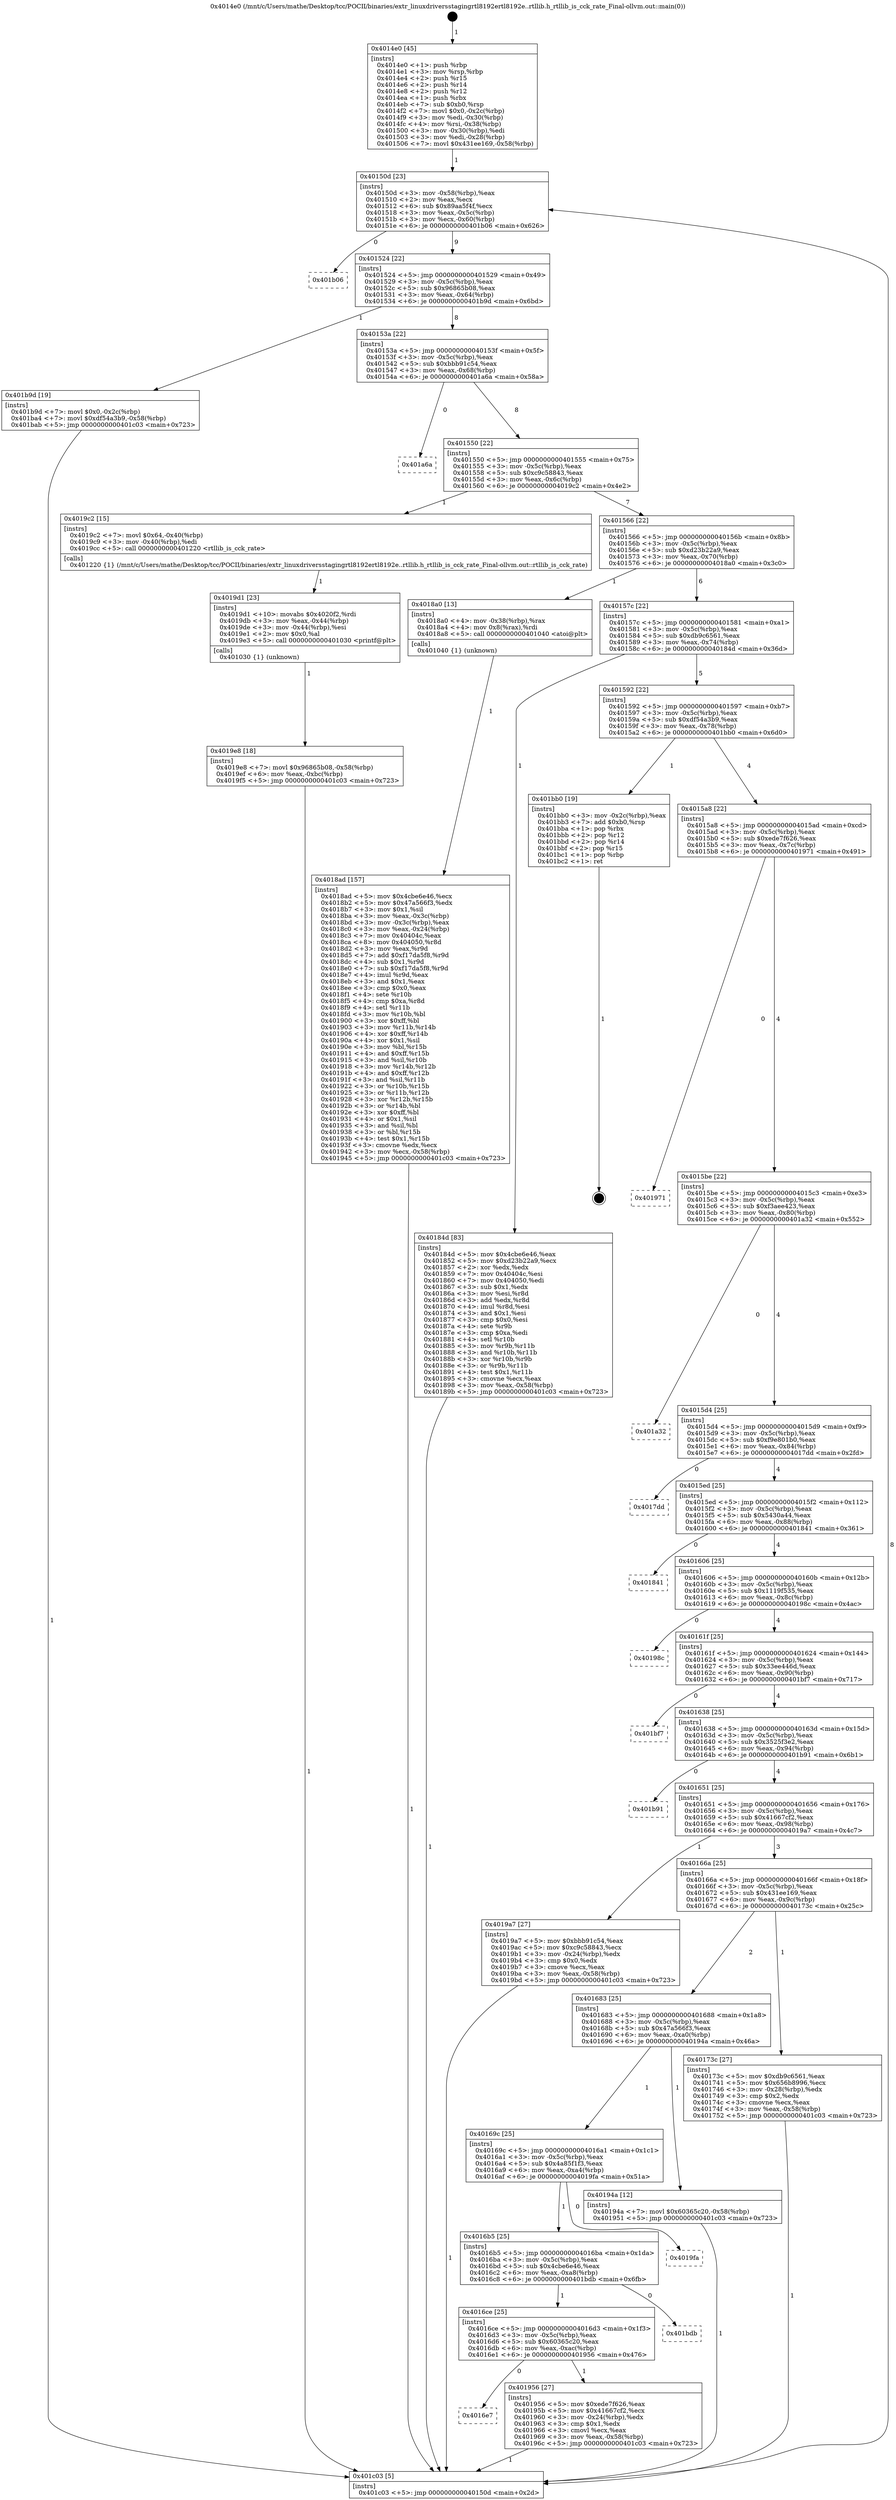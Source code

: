 digraph "0x4014e0" {
  label = "0x4014e0 (/mnt/c/Users/mathe/Desktop/tcc/POCII/binaries/extr_linuxdriversstagingrtl8192ertl8192e..rtllib.h_rtllib_is_cck_rate_Final-ollvm.out::main(0))"
  labelloc = "t"
  node[shape=record]

  Entry [label="",width=0.3,height=0.3,shape=circle,fillcolor=black,style=filled]
  "0x40150d" [label="{
     0x40150d [23]\l
     | [instrs]\l
     &nbsp;&nbsp;0x40150d \<+3\>: mov -0x58(%rbp),%eax\l
     &nbsp;&nbsp;0x401510 \<+2\>: mov %eax,%ecx\l
     &nbsp;&nbsp;0x401512 \<+6\>: sub $0x89aa5f4f,%ecx\l
     &nbsp;&nbsp;0x401518 \<+3\>: mov %eax,-0x5c(%rbp)\l
     &nbsp;&nbsp;0x40151b \<+3\>: mov %ecx,-0x60(%rbp)\l
     &nbsp;&nbsp;0x40151e \<+6\>: je 0000000000401b06 \<main+0x626\>\l
  }"]
  "0x401b06" [label="{
     0x401b06\l
  }", style=dashed]
  "0x401524" [label="{
     0x401524 [22]\l
     | [instrs]\l
     &nbsp;&nbsp;0x401524 \<+5\>: jmp 0000000000401529 \<main+0x49\>\l
     &nbsp;&nbsp;0x401529 \<+3\>: mov -0x5c(%rbp),%eax\l
     &nbsp;&nbsp;0x40152c \<+5\>: sub $0x96865b08,%eax\l
     &nbsp;&nbsp;0x401531 \<+3\>: mov %eax,-0x64(%rbp)\l
     &nbsp;&nbsp;0x401534 \<+6\>: je 0000000000401b9d \<main+0x6bd\>\l
  }"]
  Exit [label="",width=0.3,height=0.3,shape=circle,fillcolor=black,style=filled,peripheries=2]
  "0x401b9d" [label="{
     0x401b9d [19]\l
     | [instrs]\l
     &nbsp;&nbsp;0x401b9d \<+7\>: movl $0x0,-0x2c(%rbp)\l
     &nbsp;&nbsp;0x401ba4 \<+7\>: movl $0xdf54a3b9,-0x58(%rbp)\l
     &nbsp;&nbsp;0x401bab \<+5\>: jmp 0000000000401c03 \<main+0x723\>\l
  }"]
  "0x40153a" [label="{
     0x40153a [22]\l
     | [instrs]\l
     &nbsp;&nbsp;0x40153a \<+5\>: jmp 000000000040153f \<main+0x5f\>\l
     &nbsp;&nbsp;0x40153f \<+3\>: mov -0x5c(%rbp),%eax\l
     &nbsp;&nbsp;0x401542 \<+5\>: sub $0xbbb91c54,%eax\l
     &nbsp;&nbsp;0x401547 \<+3\>: mov %eax,-0x68(%rbp)\l
     &nbsp;&nbsp;0x40154a \<+6\>: je 0000000000401a6a \<main+0x58a\>\l
  }"]
  "0x4019e8" [label="{
     0x4019e8 [18]\l
     | [instrs]\l
     &nbsp;&nbsp;0x4019e8 \<+7\>: movl $0x96865b08,-0x58(%rbp)\l
     &nbsp;&nbsp;0x4019ef \<+6\>: mov %eax,-0xbc(%rbp)\l
     &nbsp;&nbsp;0x4019f5 \<+5\>: jmp 0000000000401c03 \<main+0x723\>\l
  }"]
  "0x401a6a" [label="{
     0x401a6a\l
  }", style=dashed]
  "0x401550" [label="{
     0x401550 [22]\l
     | [instrs]\l
     &nbsp;&nbsp;0x401550 \<+5\>: jmp 0000000000401555 \<main+0x75\>\l
     &nbsp;&nbsp;0x401555 \<+3\>: mov -0x5c(%rbp),%eax\l
     &nbsp;&nbsp;0x401558 \<+5\>: sub $0xc9c58843,%eax\l
     &nbsp;&nbsp;0x40155d \<+3\>: mov %eax,-0x6c(%rbp)\l
     &nbsp;&nbsp;0x401560 \<+6\>: je 00000000004019c2 \<main+0x4e2\>\l
  }"]
  "0x4019d1" [label="{
     0x4019d1 [23]\l
     | [instrs]\l
     &nbsp;&nbsp;0x4019d1 \<+10\>: movabs $0x4020f2,%rdi\l
     &nbsp;&nbsp;0x4019db \<+3\>: mov %eax,-0x44(%rbp)\l
     &nbsp;&nbsp;0x4019de \<+3\>: mov -0x44(%rbp),%esi\l
     &nbsp;&nbsp;0x4019e1 \<+2\>: mov $0x0,%al\l
     &nbsp;&nbsp;0x4019e3 \<+5\>: call 0000000000401030 \<printf@plt\>\l
     | [calls]\l
     &nbsp;&nbsp;0x401030 \{1\} (unknown)\l
  }"]
  "0x4019c2" [label="{
     0x4019c2 [15]\l
     | [instrs]\l
     &nbsp;&nbsp;0x4019c2 \<+7\>: movl $0x64,-0x40(%rbp)\l
     &nbsp;&nbsp;0x4019c9 \<+3\>: mov -0x40(%rbp),%edi\l
     &nbsp;&nbsp;0x4019cc \<+5\>: call 0000000000401220 \<rtllib_is_cck_rate\>\l
     | [calls]\l
     &nbsp;&nbsp;0x401220 \{1\} (/mnt/c/Users/mathe/Desktop/tcc/POCII/binaries/extr_linuxdriversstagingrtl8192ertl8192e..rtllib.h_rtllib_is_cck_rate_Final-ollvm.out::rtllib_is_cck_rate)\l
  }"]
  "0x401566" [label="{
     0x401566 [22]\l
     | [instrs]\l
     &nbsp;&nbsp;0x401566 \<+5\>: jmp 000000000040156b \<main+0x8b\>\l
     &nbsp;&nbsp;0x40156b \<+3\>: mov -0x5c(%rbp),%eax\l
     &nbsp;&nbsp;0x40156e \<+5\>: sub $0xd23b22a9,%eax\l
     &nbsp;&nbsp;0x401573 \<+3\>: mov %eax,-0x70(%rbp)\l
     &nbsp;&nbsp;0x401576 \<+6\>: je 00000000004018a0 \<main+0x3c0\>\l
  }"]
  "0x4016e7" [label="{
     0x4016e7\l
  }", style=dashed]
  "0x4018a0" [label="{
     0x4018a0 [13]\l
     | [instrs]\l
     &nbsp;&nbsp;0x4018a0 \<+4\>: mov -0x38(%rbp),%rax\l
     &nbsp;&nbsp;0x4018a4 \<+4\>: mov 0x8(%rax),%rdi\l
     &nbsp;&nbsp;0x4018a8 \<+5\>: call 0000000000401040 \<atoi@plt\>\l
     | [calls]\l
     &nbsp;&nbsp;0x401040 \{1\} (unknown)\l
  }"]
  "0x40157c" [label="{
     0x40157c [22]\l
     | [instrs]\l
     &nbsp;&nbsp;0x40157c \<+5\>: jmp 0000000000401581 \<main+0xa1\>\l
     &nbsp;&nbsp;0x401581 \<+3\>: mov -0x5c(%rbp),%eax\l
     &nbsp;&nbsp;0x401584 \<+5\>: sub $0xdb9c6561,%eax\l
     &nbsp;&nbsp;0x401589 \<+3\>: mov %eax,-0x74(%rbp)\l
     &nbsp;&nbsp;0x40158c \<+6\>: je 000000000040184d \<main+0x36d\>\l
  }"]
  "0x401956" [label="{
     0x401956 [27]\l
     | [instrs]\l
     &nbsp;&nbsp;0x401956 \<+5\>: mov $0xede7f626,%eax\l
     &nbsp;&nbsp;0x40195b \<+5\>: mov $0x41667cf2,%ecx\l
     &nbsp;&nbsp;0x401960 \<+3\>: mov -0x24(%rbp),%edx\l
     &nbsp;&nbsp;0x401963 \<+3\>: cmp $0x1,%edx\l
     &nbsp;&nbsp;0x401966 \<+3\>: cmovl %ecx,%eax\l
     &nbsp;&nbsp;0x401969 \<+3\>: mov %eax,-0x58(%rbp)\l
     &nbsp;&nbsp;0x40196c \<+5\>: jmp 0000000000401c03 \<main+0x723\>\l
  }"]
  "0x40184d" [label="{
     0x40184d [83]\l
     | [instrs]\l
     &nbsp;&nbsp;0x40184d \<+5\>: mov $0x4cbe6e46,%eax\l
     &nbsp;&nbsp;0x401852 \<+5\>: mov $0xd23b22a9,%ecx\l
     &nbsp;&nbsp;0x401857 \<+2\>: xor %edx,%edx\l
     &nbsp;&nbsp;0x401859 \<+7\>: mov 0x40404c,%esi\l
     &nbsp;&nbsp;0x401860 \<+7\>: mov 0x404050,%edi\l
     &nbsp;&nbsp;0x401867 \<+3\>: sub $0x1,%edx\l
     &nbsp;&nbsp;0x40186a \<+3\>: mov %esi,%r8d\l
     &nbsp;&nbsp;0x40186d \<+3\>: add %edx,%r8d\l
     &nbsp;&nbsp;0x401870 \<+4\>: imul %r8d,%esi\l
     &nbsp;&nbsp;0x401874 \<+3\>: and $0x1,%esi\l
     &nbsp;&nbsp;0x401877 \<+3\>: cmp $0x0,%esi\l
     &nbsp;&nbsp;0x40187a \<+4\>: sete %r9b\l
     &nbsp;&nbsp;0x40187e \<+3\>: cmp $0xa,%edi\l
     &nbsp;&nbsp;0x401881 \<+4\>: setl %r10b\l
     &nbsp;&nbsp;0x401885 \<+3\>: mov %r9b,%r11b\l
     &nbsp;&nbsp;0x401888 \<+3\>: and %r10b,%r11b\l
     &nbsp;&nbsp;0x40188b \<+3\>: xor %r10b,%r9b\l
     &nbsp;&nbsp;0x40188e \<+3\>: or %r9b,%r11b\l
     &nbsp;&nbsp;0x401891 \<+4\>: test $0x1,%r11b\l
     &nbsp;&nbsp;0x401895 \<+3\>: cmovne %ecx,%eax\l
     &nbsp;&nbsp;0x401898 \<+3\>: mov %eax,-0x58(%rbp)\l
     &nbsp;&nbsp;0x40189b \<+5\>: jmp 0000000000401c03 \<main+0x723\>\l
  }"]
  "0x401592" [label="{
     0x401592 [22]\l
     | [instrs]\l
     &nbsp;&nbsp;0x401592 \<+5\>: jmp 0000000000401597 \<main+0xb7\>\l
     &nbsp;&nbsp;0x401597 \<+3\>: mov -0x5c(%rbp),%eax\l
     &nbsp;&nbsp;0x40159a \<+5\>: sub $0xdf54a3b9,%eax\l
     &nbsp;&nbsp;0x40159f \<+3\>: mov %eax,-0x78(%rbp)\l
     &nbsp;&nbsp;0x4015a2 \<+6\>: je 0000000000401bb0 \<main+0x6d0\>\l
  }"]
  "0x4016ce" [label="{
     0x4016ce [25]\l
     | [instrs]\l
     &nbsp;&nbsp;0x4016ce \<+5\>: jmp 00000000004016d3 \<main+0x1f3\>\l
     &nbsp;&nbsp;0x4016d3 \<+3\>: mov -0x5c(%rbp),%eax\l
     &nbsp;&nbsp;0x4016d6 \<+5\>: sub $0x60365c20,%eax\l
     &nbsp;&nbsp;0x4016db \<+6\>: mov %eax,-0xac(%rbp)\l
     &nbsp;&nbsp;0x4016e1 \<+6\>: je 0000000000401956 \<main+0x476\>\l
  }"]
  "0x401bb0" [label="{
     0x401bb0 [19]\l
     | [instrs]\l
     &nbsp;&nbsp;0x401bb0 \<+3\>: mov -0x2c(%rbp),%eax\l
     &nbsp;&nbsp;0x401bb3 \<+7\>: add $0xb0,%rsp\l
     &nbsp;&nbsp;0x401bba \<+1\>: pop %rbx\l
     &nbsp;&nbsp;0x401bbb \<+2\>: pop %r12\l
     &nbsp;&nbsp;0x401bbd \<+2\>: pop %r14\l
     &nbsp;&nbsp;0x401bbf \<+2\>: pop %r15\l
     &nbsp;&nbsp;0x401bc1 \<+1\>: pop %rbp\l
     &nbsp;&nbsp;0x401bc2 \<+1\>: ret\l
  }"]
  "0x4015a8" [label="{
     0x4015a8 [22]\l
     | [instrs]\l
     &nbsp;&nbsp;0x4015a8 \<+5\>: jmp 00000000004015ad \<main+0xcd\>\l
     &nbsp;&nbsp;0x4015ad \<+3\>: mov -0x5c(%rbp),%eax\l
     &nbsp;&nbsp;0x4015b0 \<+5\>: sub $0xede7f626,%eax\l
     &nbsp;&nbsp;0x4015b5 \<+3\>: mov %eax,-0x7c(%rbp)\l
     &nbsp;&nbsp;0x4015b8 \<+6\>: je 0000000000401971 \<main+0x491\>\l
  }"]
  "0x401bdb" [label="{
     0x401bdb\l
  }", style=dashed]
  "0x401971" [label="{
     0x401971\l
  }", style=dashed]
  "0x4015be" [label="{
     0x4015be [22]\l
     | [instrs]\l
     &nbsp;&nbsp;0x4015be \<+5\>: jmp 00000000004015c3 \<main+0xe3\>\l
     &nbsp;&nbsp;0x4015c3 \<+3\>: mov -0x5c(%rbp),%eax\l
     &nbsp;&nbsp;0x4015c6 \<+5\>: sub $0xf3aee423,%eax\l
     &nbsp;&nbsp;0x4015cb \<+3\>: mov %eax,-0x80(%rbp)\l
     &nbsp;&nbsp;0x4015ce \<+6\>: je 0000000000401a32 \<main+0x552\>\l
  }"]
  "0x4016b5" [label="{
     0x4016b5 [25]\l
     | [instrs]\l
     &nbsp;&nbsp;0x4016b5 \<+5\>: jmp 00000000004016ba \<main+0x1da\>\l
     &nbsp;&nbsp;0x4016ba \<+3\>: mov -0x5c(%rbp),%eax\l
     &nbsp;&nbsp;0x4016bd \<+5\>: sub $0x4cbe6e46,%eax\l
     &nbsp;&nbsp;0x4016c2 \<+6\>: mov %eax,-0xa8(%rbp)\l
     &nbsp;&nbsp;0x4016c8 \<+6\>: je 0000000000401bdb \<main+0x6fb\>\l
  }"]
  "0x401a32" [label="{
     0x401a32\l
  }", style=dashed]
  "0x4015d4" [label="{
     0x4015d4 [25]\l
     | [instrs]\l
     &nbsp;&nbsp;0x4015d4 \<+5\>: jmp 00000000004015d9 \<main+0xf9\>\l
     &nbsp;&nbsp;0x4015d9 \<+3\>: mov -0x5c(%rbp),%eax\l
     &nbsp;&nbsp;0x4015dc \<+5\>: sub $0xf9e801b0,%eax\l
     &nbsp;&nbsp;0x4015e1 \<+6\>: mov %eax,-0x84(%rbp)\l
     &nbsp;&nbsp;0x4015e7 \<+6\>: je 00000000004017dd \<main+0x2fd\>\l
  }"]
  "0x4019fa" [label="{
     0x4019fa\l
  }", style=dashed]
  "0x4017dd" [label="{
     0x4017dd\l
  }", style=dashed]
  "0x4015ed" [label="{
     0x4015ed [25]\l
     | [instrs]\l
     &nbsp;&nbsp;0x4015ed \<+5\>: jmp 00000000004015f2 \<main+0x112\>\l
     &nbsp;&nbsp;0x4015f2 \<+3\>: mov -0x5c(%rbp),%eax\l
     &nbsp;&nbsp;0x4015f5 \<+5\>: sub $0x5430a44,%eax\l
     &nbsp;&nbsp;0x4015fa \<+6\>: mov %eax,-0x88(%rbp)\l
     &nbsp;&nbsp;0x401600 \<+6\>: je 0000000000401841 \<main+0x361\>\l
  }"]
  "0x40169c" [label="{
     0x40169c [25]\l
     | [instrs]\l
     &nbsp;&nbsp;0x40169c \<+5\>: jmp 00000000004016a1 \<main+0x1c1\>\l
     &nbsp;&nbsp;0x4016a1 \<+3\>: mov -0x5c(%rbp),%eax\l
     &nbsp;&nbsp;0x4016a4 \<+5\>: sub $0x4a85f1f3,%eax\l
     &nbsp;&nbsp;0x4016a9 \<+6\>: mov %eax,-0xa4(%rbp)\l
     &nbsp;&nbsp;0x4016af \<+6\>: je 00000000004019fa \<main+0x51a\>\l
  }"]
  "0x401841" [label="{
     0x401841\l
  }", style=dashed]
  "0x401606" [label="{
     0x401606 [25]\l
     | [instrs]\l
     &nbsp;&nbsp;0x401606 \<+5\>: jmp 000000000040160b \<main+0x12b\>\l
     &nbsp;&nbsp;0x40160b \<+3\>: mov -0x5c(%rbp),%eax\l
     &nbsp;&nbsp;0x40160e \<+5\>: sub $0x1119f535,%eax\l
     &nbsp;&nbsp;0x401613 \<+6\>: mov %eax,-0x8c(%rbp)\l
     &nbsp;&nbsp;0x401619 \<+6\>: je 000000000040198c \<main+0x4ac\>\l
  }"]
  "0x40194a" [label="{
     0x40194a [12]\l
     | [instrs]\l
     &nbsp;&nbsp;0x40194a \<+7\>: movl $0x60365c20,-0x58(%rbp)\l
     &nbsp;&nbsp;0x401951 \<+5\>: jmp 0000000000401c03 \<main+0x723\>\l
  }"]
  "0x40198c" [label="{
     0x40198c\l
  }", style=dashed]
  "0x40161f" [label="{
     0x40161f [25]\l
     | [instrs]\l
     &nbsp;&nbsp;0x40161f \<+5\>: jmp 0000000000401624 \<main+0x144\>\l
     &nbsp;&nbsp;0x401624 \<+3\>: mov -0x5c(%rbp),%eax\l
     &nbsp;&nbsp;0x401627 \<+5\>: sub $0x33ee446d,%eax\l
     &nbsp;&nbsp;0x40162c \<+6\>: mov %eax,-0x90(%rbp)\l
     &nbsp;&nbsp;0x401632 \<+6\>: je 0000000000401bf7 \<main+0x717\>\l
  }"]
  "0x4018ad" [label="{
     0x4018ad [157]\l
     | [instrs]\l
     &nbsp;&nbsp;0x4018ad \<+5\>: mov $0x4cbe6e46,%ecx\l
     &nbsp;&nbsp;0x4018b2 \<+5\>: mov $0x47a566f3,%edx\l
     &nbsp;&nbsp;0x4018b7 \<+3\>: mov $0x1,%sil\l
     &nbsp;&nbsp;0x4018ba \<+3\>: mov %eax,-0x3c(%rbp)\l
     &nbsp;&nbsp;0x4018bd \<+3\>: mov -0x3c(%rbp),%eax\l
     &nbsp;&nbsp;0x4018c0 \<+3\>: mov %eax,-0x24(%rbp)\l
     &nbsp;&nbsp;0x4018c3 \<+7\>: mov 0x40404c,%eax\l
     &nbsp;&nbsp;0x4018ca \<+8\>: mov 0x404050,%r8d\l
     &nbsp;&nbsp;0x4018d2 \<+3\>: mov %eax,%r9d\l
     &nbsp;&nbsp;0x4018d5 \<+7\>: add $0xf17da5f8,%r9d\l
     &nbsp;&nbsp;0x4018dc \<+4\>: sub $0x1,%r9d\l
     &nbsp;&nbsp;0x4018e0 \<+7\>: sub $0xf17da5f8,%r9d\l
     &nbsp;&nbsp;0x4018e7 \<+4\>: imul %r9d,%eax\l
     &nbsp;&nbsp;0x4018eb \<+3\>: and $0x1,%eax\l
     &nbsp;&nbsp;0x4018ee \<+3\>: cmp $0x0,%eax\l
     &nbsp;&nbsp;0x4018f1 \<+4\>: sete %r10b\l
     &nbsp;&nbsp;0x4018f5 \<+4\>: cmp $0xa,%r8d\l
     &nbsp;&nbsp;0x4018f9 \<+4\>: setl %r11b\l
     &nbsp;&nbsp;0x4018fd \<+3\>: mov %r10b,%bl\l
     &nbsp;&nbsp;0x401900 \<+3\>: xor $0xff,%bl\l
     &nbsp;&nbsp;0x401903 \<+3\>: mov %r11b,%r14b\l
     &nbsp;&nbsp;0x401906 \<+4\>: xor $0xff,%r14b\l
     &nbsp;&nbsp;0x40190a \<+4\>: xor $0x1,%sil\l
     &nbsp;&nbsp;0x40190e \<+3\>: mov %bl,%r15b\l
     &nbsp;&nbsp;0x401911 \<+4\>: and $0xff,%r15b\l
     &nbsp;&nbsp;0x401915 \<+3\>: and %sil,%r10b\l
     &nbsp;&nbsp;0x401918 \<+3\>: mov %r14b,%r12b\l
     &nbsp;&nbsp;0x40191b \<+4\>: and $0xff,%r12b\l
     &nbsp;&nbsp;0x40191f \<+3\>: and %sil,%r11b\l
     &nbsp;&nbsp;0x401922 \<+3\>: or %r10b,%r15b\l
     &nbsp;&nbsp;0x401925 \<+3\>: or %r11b,%r12b\l
     &nbsp;&nbsp;0x401928 \<+3\>: xor %r12b,%r15b\l
     &nbsp;&nbsp;0x40192b \<+3\>: or %r14b,%bl\l
     &nbsp;&nbsp;0x40192e \<+3\>: xor $0xff,%bl\l
     &nbsp;&nbsp;0x401931 \<+4\>: or $0x1,%sil\l
     &nbsp;&nbsp;0x401935 \<+3\>: and %sil,%bl\l
     &nbsp;&nbsp;0x401938 \<+3\>: or %bl,%r15b\l
     &nbsp;&nbsp;0x40193b \<+4\>: test $0x1,%r15b\l
     &nbsp;&nbsp;0x40193f \<+3\>: cmovne %edx,%ecx\l
     &nbsp;&nbsp;0x401942 \<+3\>: mov %ecx,-0x58(%rbp)\l
     &nbsp;&nbsp;0x401945 \<+5\>: jmp 0000000000401c03 \<main+0x723\>\l
  }"]
  "0x401bf7" [label="{
     0x401bf7\l
  }", style=dashed]
  "0x401638" [label="{
     0x401638 [25]\l
     | [instrs]\l
     &nbsp;&nbsp;0x401638 \<+5\>: jmp 000000000040163d \<main+0x15d\>\l
     &nbsp;&nbsp;0x40163d \<+3\>: mov -0x5c(%rbp),%eax\l
     &nbsp;&nbsp;0x401640 \<+5\>: sub $0x3525f3e2,%eax\l
     &nbsp;&nbsp;0x401645 \<+6\>: mov %eax,-0x94(%rbp)\l
     &nbsp;&nbsp;0x40164b \<+6\>: je 0000000000401b91 \<main+0x6b1\>\l
  }"]
  "0x4014e0" [label="{
     0x4014e0 [45]\l
     | [instrs]\l
     &nbsp;&nbsp;0x4014e0 \<+1\>: push %rbp\l
     &nbsp;&nbsp;0x4014e1 \<+3\>: mov %rsp,%rbp\l
     &nbsp;&nbsp;0x4014e4 \<+2\>: push %r15\l
     &nbsp;&nbsp;0x4014e6 \<+2\>: push %r14\l
     &nbsp;&nbsp;0x4014e8 \<+2\>: push %r12\l
     &nbsp;&nbsp;0x4014ea \<+1\>: push %rbx\l
     &nbsp;&nbsp;0x4014eb \<+7\>: sub $0xb0,%rsp\l
     &nbsp;&nbsp;0x4014f2 \<+7\>: movl $0x0,-0x2c(%rbp)\l
     &nbsp;&nbsp;0x4014f9 \<+3\>: mov %edi,-0x30(%rbp)\l
     &nbsp;&nbsp;0x4014fc \<+4\>: mov %rsi,-0x38(%rbp)\l
     &nbsp;&nbsp;0x401500 \<+3\>: mov -0x30(%rbp),%edi\l
     &nbsp;&nbsp;0x401503 \<+3\>: mov %edi,-0x28(%rbp)\l
     &nbsp;&nbsp;0x401506 \<+7\>: movl $0x431ee169,-0x58(%rbp)\l
  }"]
  "0x401b91" [label="{
     0x401b91\l
  }", style=dashed]
  "0x401651" [label="{
     0x401651 [25]\l
     | [instrs]\l
     &nbsp;&nbsp;0x401651 \<+5\>: jmp 0000000000401656 \<main+0x176\>\l
     &nbsp;&nbsp;0x401656 \<+3\>: mov -0x5c(%rbp),%eax\l
     &nbsp;&nbsp;0x401659 \<+5\>: sub $0x41667cf2,%eax\l
     &nbsp;&nbsp;0x40165e \<+6\>: mov %eax,-0x98(%rbp)\l
     &nbsp;&nbsp;0x401664 \<+6\>: je 00000000004019a7 \<main+0x4c7\>\l
  }"]
  "0x401c03" [label="{
     0x401c03 [5]\l
     | [instrs]\l
     &nbsp;&nbsp;0x401c03 \<+5\>: jmp 000000000040150d \<main+0x2d\>\l
  }"]
  "0x4019a7" [label="{
     0x4019a7 [27]\l
     | [instrs]\l
     &nbsp;&nbsp;0x4019a7 \<+5\>: mov $0xbbb91c54,%eax\l
     &nbsp;&nbsp;0x4019ac \<+5\>: mov $0xc9c58843,%ecx\l
     &nbsp;&nbsp;0x4019b1 \<+3\>: mov -0x24(%rbp),%edx\l
     &nbsp;&nbsp;0x4019b4 \<+3\>: cmp $0x0,%edx\l
     &nbsp;&nbsp;0x4019b7 \<+3\>: cmove %ecx,%eax\l
     &nbsp;&nbsp;0x4019ba \<+3\>: mov %eax,-0x58(%rbp)\l
     &nbsp;&nbsp;0x4019bd \<+5\>: jmp 0000000000401c03 \<main+0x723\>\l
  }"]
  "0x40166a" [label="{
     0x40166a [25]\l
     | [instrs]\l
     &nbsp;&nbsp;0x40166a \<+5\>: jmp 000000000040166f \<main+0x18f\>\l
     &nbsp;&nbsp;0x40166f \<+3\>: mov -0x5c(%rbp),%eax\l
     &nbsp;&nbsp;0x401672 \<+5\>: sub $0x431ee169,%eax\l
     &nbsp;&nbsp;0x401677 \<+6\>: mov %eax,-0x9c(%rbp)\l
     &nbsp;&nbsp;0x40167d \<+6\>: je 000000000040173c \<main+0x25c\>\l
  }"]
  "0x401683" [label="{
     0x401683 [25]\l
     | [instrs]\l
     &nbsp;&nbsp;0x401683 \<+5\>: jmp 0000000000401688 \<main+0x1a8\>\l
     &nbsp;&nbsp;0x401688 \<+3\>: mov -0x5c(%rbp),%eax\l
     &nbsp;&nbsp;0x40168b \<+5\>: sub $0x47a566f3,%eax\l
     &nbsp;&nbsp;0x401690 \<+6\>: mov %eax,-0xa0(%rbp)\l
     &nbsp;&nbsp;0x401696 \<+6\>: je 000000000040194a \<main+0x46a\>\l
  }"]
  "0x40173c" [label="{
     0x40173c [27]\l
     | [instrs]\l
     &nbsp;&nbsp;0x40173c \<+5\>: mov $0xdb9c6561,%eax\l
     &nbsp;&nbsp;0x401741 \<+5\>: mov $0x656b8996,%ecx\l
     &nbsp;&nbsp;0x401746 \<+3\>: mov -0x28(%rbp),%edx\l
     &nbsp;&nbsp;0x401749 \<+3\>: cmp $0x2,%edx\l
     &nbsp;&nbsp;0x40174c \<+3\>: cmovne %ecx,%eax\l
     &nbsp;&nbsp;0x40174f \<+3\>: mov %eax,-0x58(%rbp)\l
     &nbsp;&nbsp;0x401752 \<+5\>: jmp 0000000000401c03 \<main+0x723\>\l
  }"]
  Entry -> "0x4014e0" [label=" 1"]
  "0x40150d" -> "0x401b06" [label=" 0"]
  "0x40150d" -> "0x401524" [label=" 9"]
  "0x401bb0" -> Exit [label=" 1"]
  "0x401524" -> "0x401b9d" [label=" 1"]
  "0x401524" -> "0x40153a" [label=" 8"]
  "0x401b9d" -> "0x401c03" [label=" 1"]
  "0x40153a" -> "0x401a6a" [label=" 0"]
  "0x40153a" -> "0x401550" [label=" 8"]
  "0x4019e8" -> "0x401c03" [label=" 1"]
  "0x401550" -> "0x4019c2" [label=" 1"]
  "0x401550" -> "0x401566" [label=" 7"]
  "0x4019d1" -> "0x4019e8" [label=" 1"]
  "0x401566" -> "0x4018a0" [label=" 1"]
  "0x401566" -> "0x40157c" [label=" 6"]
  "0x4019c2" -> "0x4019d1" [label=" 1"]
  "0x40157c" -> "0x40184d" [label=" 1"]
  "0x40157c" -> "0x401592" [label=" 5"]
  "0x4019a7" -> "0x401c03" [label=" 1"]
  "0x401592" -> "0x401bb0" [label=" 1"]
  "0x401592" -> "0x4015a8" [label=" 4"]
  "0x4016ce" -> "0x4016e7" [label=" 0"]
  "0x4015a8" -> "0x401971" [label=" 0"]
  "0x4015a8" -> "0x4015be" [label=" 4"]
  "0x4016ce" -> "0x401956" [label=" 1"]
  "0x4015be" -> "0x401a32" [label=" 0"]
  "0x4015be" -> "0x4015d4" [label=" 4"]
  "0x4016b5" -> "0x4016ce" [label=" 1"]
  "0x4015d4" -> "0x4017dd" [label=" 0"]
  "0x4015d4" -> "0x4015ed" [label=" 4"]
  "0x4016b5" -> "0x401bdb" [label=" 0"]
  "0x4015ed" -> "0x401841" [label=" 0"]
  "0x4015ed" -> "0x401606" [label=" 4"]
  "0x40169c" -> "0x4016b5" [label=" 1"]
  "0x401606" -> "0x40198c" [label=" 0"]
  "0x401606" -> "0x40161f" [label=" 4"]
  "0x40169c" -> "0x4019fa" [label=" 0"]
  "0x40161f" -> "0x401bf7" [label=" 0"]
  "0x40161f" -> "0x401638" [label=" 4"]
  "0x40194a" -> "0x401c03" [label=" 1"]
  "0x401638" -> "0x401b91" [label=" 0"]
  "0x401638" -> "0x401651" [label=" 4"]
  "0x401683" -> "0x40169c" [label=" 1"]
  "0x401651" -> "0x4019a7" [label=" 1"]
  "0x401651" -> "0x40166a" [label=" 3"]
  "0x401683" -> "0x40194a" [label=" 1"]
  "0x40166a" -> "0x40173c" [label=" 1"]
  "0x40166a" -> "0x401683" [label=" 2"]
  "0x40173c" -> "0x401c03" [label=" 1"]
  "0x4014e0" -> "0x40150d" [label=" 1"]
  "0x401c03" -> "0x40150d" [label=" 8"]
  "0x40184d" -> "0x401c03" [label=" 1"]
  "0x4018a0" -> "0x4018ad" [label=" 1"]
  "0x4018ad" -> "0x401c03" [label=" 1"]
  "0x401956" -> "0x401c03" [label=" 1"]
}
